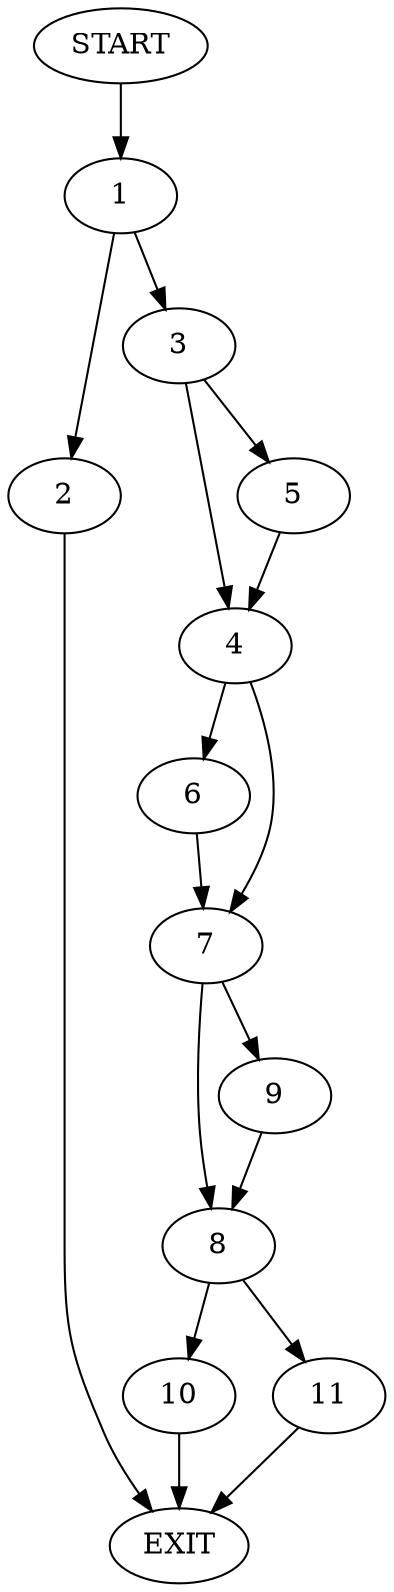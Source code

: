 digraph {
0 [label="START"]
12 [label="EXIT"]
0 -> 1
1 -> 2
1 -> 3
3 -> 4
3 -> 5
2 -> 12
4 -> 6
4 -> 7
5 -> 4
6 -> 7
7 -> 8
7 -> 9
9 -> 8
8 -> 10
8 -> 11
10 -> 12
11 -> 12
}

